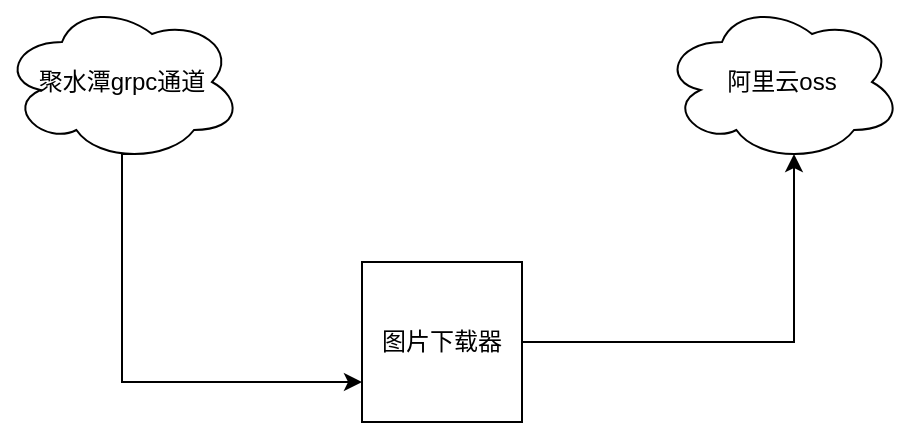 <mxfile version="24.9.1">
  <diagram id="prtHgNgQTEPvFCAcTncT" name="Page-1">
    <mxGraphModel dx="1436" dy="772" grid="1" gridSize="10" guides="1" tooltips="1" connect="1" arrows="1" fold="1" page="1" pageScale="1" pageWidth="827" pageHeight="1169" math="0" shadow="0">
      <root>
        <mxCell id="0" />
        <mxCell id="1" parent="0" />
        <mxCell id="p6Urf3MEFLr0cGMrv-g1-8" value="图片下载器" style="whiteSpace=wrap;html=1;aspect=fixed;" vertex="1" parent="1">
          <mxGeometry x="500" y="180" width="80" height="80" as="geometry" />
        </mxCell>
        <mxCell id="p6Urf3MEFLr0cGMrv-g1-9" value="阿里云oss" style="ellipse;shape=cloud;whiteSpace=wrap;html=1;" vertex="1" parent="1">
          <mxGeometry x="650" y="50" width="120" height="80" as="geometry" />
        </mxCell>
        <mxCell id="p6Urf3MEFLr0cGMrv-g1-10" style="edgeStyle=orthogonalEdgeStyle;rounded=0;orthogonalLoop=1;jettySize=auto;html=1;entryX=0.55;entryY=0.95;entryDx=0;entryDy=0;entryPerimeter=0;" edge="1" parent="1" source="p6Urf3MEFLr0cGMrv-g1-8" target="p6Urf3MEFLr0cGMrv-g1-9">
          <mxGeometry relative="1" as="geometry" />
        </mxCell>
        <mxCell id="p6Urf3MEFLr0cGMrv-g1-13" style="edgeStyle=orthogonalEdgeStyle;rounded=0;orthogonalLoop=1;jettySize=auto;html=1;entryX=0;entryY=0.75;entryDx=0;entryDy=0;exitX=0.55;exitY=0.95;exitDx=0;exitDy=0;exitPerimeter=0;" edge="1" parent="1" source="p6Urf3MEFLr0cGMrv-g1-11" target="p6Urf3MEFLr0cGMrv-g1-8">
          <mxGeometry relative="1" as="geometry">
            <Array as="points">
              <mxPoint x="380" y="126" />
              <mxPoint x="380" y="240" />
            </Array>
          </mxGeometry>
        </mxCell>
        <mxCell id="p6Urf3MEFLr0cGMrv-g1-11" value="聚水潭grpc通道" style="ellipse;shape=cloud;whiteSpace=wrap;html=1;" vertex="1" parent="1">
          <mxGeometry x="320" y="50" width="120" height="80" as="geometry" />
        </mxCell>
      </root>
    </mxGraphModel>
  </diagram>
</mxfile>
